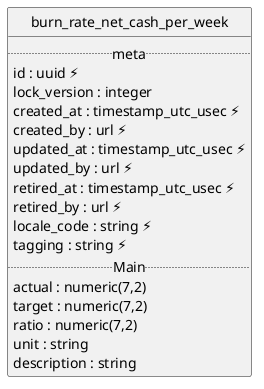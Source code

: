 @startuml uml
skinparam monochrome true
skinparam linetype ortho
hide circle

entity burn_rate_net_cash_per_week {
  .. meta ..
  id : uuid ⚡
  lock_version : integer
  created_at : timestamp_utc_usec ⚡
  created_by : url ⚡
  updated_at : timestamp_utc_usec ⚡
  updated_by : url ⚡
  retired_at : timestamp_utc_usec ⚡
  retired_by : url ⚡
  locale_code : string ⚡
  tagging : string ⚡
  .. Main ..
  actual : numeric(7,2)
  target : numeric(7,2)
  ratio : numeric(7,2)
  unit : string
  description : string
}

@enduml
